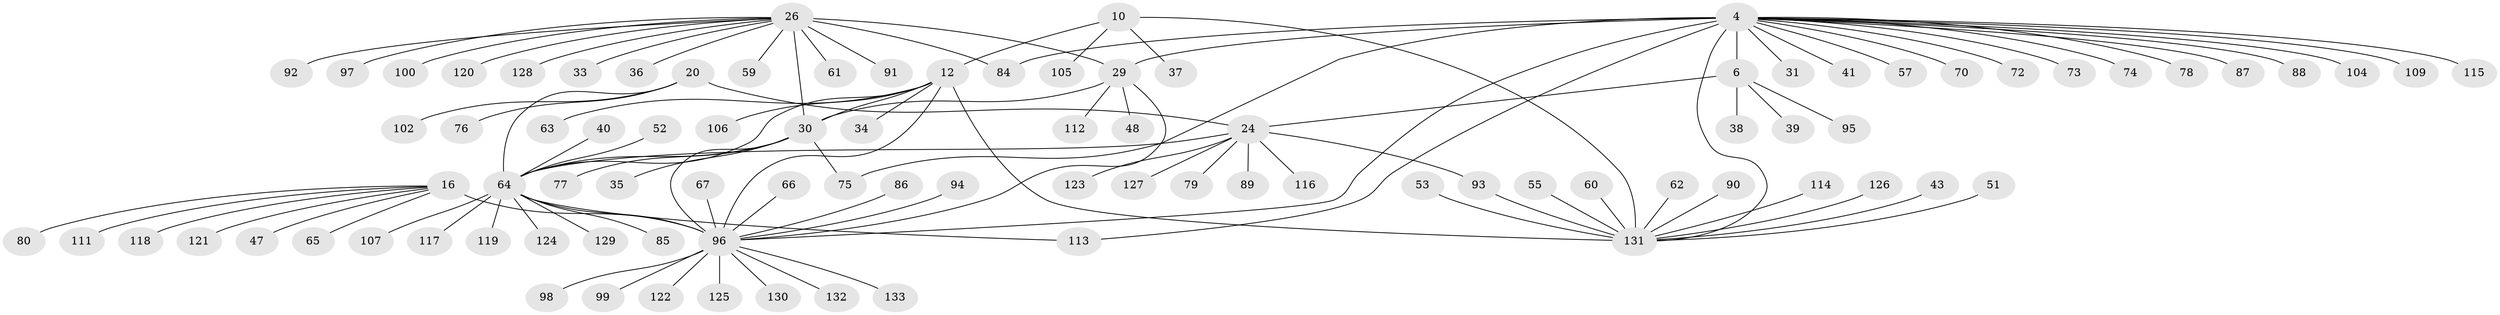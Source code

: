 // original degree distribution, {9: 0.03759398496240601, 10: 0.03759398496240601, 11: 0.03007518796992481, 7: 0.045112781954887216, 6: 0.03007518796992481, 12: 0.007518796992481203, 8: 0.03007518796992481, 13: 0.007518796992481203, 1: 0.6390977443609023, 4: 0.015037593984962405, 2: 0.11278195488721804, 3: 0.007518796992481203}
// Generated by graph-tools (version 1.1) at 2025/58/03/04/25 21:58:00]
// undirected, 93 vertices, 106 edges
graph export_dot {
graph [start="1"]
  node [color=gray90,style=filled];
  4 [super="+2+3"];
  6 [super="+5"];
  10 [super="+9"];
  12 [super="+7"];
  16 [super="+13"];
  20 [super="+19"];
  24 [super="+23"];
  26 [super="+25"];
  29 [super="+27"];
  30 [super="+28"];
  31;
  33;
  34;
  35;
  36;
  37;
  38;
  39;
  40;
  41;
  43;
  47;
  48;
  51 [super="+44"];
  52;
  53;
  55;
  57;
  59;
  60;
  61;
  62;
  63;
  64 [super="+22"];
  65;
  66;
  67;
  70;
  72;
  73;
  74;
  75;
  76;
  77;
  78;
  79;
  80;
  84;
  85 [super="+71"];
  86;
  87;
  88;
  89;
  90;
  91;
  92 [super="+82"];
  93 [super="+83"];
  94 [super="+45"];
  95;
  96 [super="+56+18+42+49+50"];
  97 [super="+81"];
  98;
  99 [super="+69"];
  100;
  102;
  104;
  105;
  106;
  107 [super="+58+101"];
  109;
  111;
  112;
  113;
  114;
  115;
  116;
  117;
  118 [super="+110"];
  119 [super="+103"];
  120;
  121;
  122;
  123 [super="+108"];
  124;
  125;
  126;
  127;
  128;
  129;
  130;
  131 [super="+11"];
  132;
  133;
  4 -- 6 [weight=8];
  4 -- 31;
  4 -- 41;
  4 -- 57;
  4 -- 109;
  4 -- 113;
  4 -- 72;
  4 -- 74;
  4 -- 115;
  4 -- 84;
  4 -- 96;
  4 -- 131;
  4 -- 70;
  4 -- 104;
  4 -- 73;
  4 -- 75;
  4 -- 78;
  4 -- 87;
  4 -- 88;
  4 -- 29;
  6 -- 39;
  6 -- 38;
  6 -- 95;
  6 -- 24;
  10 -- 12 [weight=4];
  10 -- 37;
  10 -- 105;
  10 -- 131 [weight=4];
  12 -- 106;
  12 -- 34;
  12 -- 63;
  12 -- 30;
  12 -- 64;
  12 -- 96;
  12 -- 131 [weight=4];
  16 -- 65;
  16 -- 80;
  16 -- 111;
  16 -- 47;
  16 -- 121;
  16 -- 118;
  16 -- 96 [weight=8];
  20 -- 24 [weight=4];
  20 -- 102;
  20 -- 76;
  20 -- 64 [weight=4];
  24 -- 79;
  24 -- 127;
  24 -- 116;
  24 -- 89;
  24 -- 93;
  24 -- 123;
  24 -- 64 [weight=4];
  26 -- 29 [weight=4];
  26 -- 30 [weight=4];
  26 -- 61;
  26 -- 84;
  26 -- 91;
  26 -- 100;
  26 -- 120;
  26 -- 128;
  26 -- 33;
  26 -- 36;
  26 -- 59;
  26 -- 97;
  26 -- 92;
  29 -- 30 [weight=4];
  29 -- 48;
  29 -- 112;
  29 -- 96;
  30 -- 35;
  30 -- 77;
  30 -- 75;
  30 -- 64;
  30 -- 96;
  40 -- 64;
  43 -- 131;
  51 -- 131;
  52 -- 64;
  53 -- 131;
  55 -- 131;
  60 -- 131;
  62 -- 131;
  64 -- 129;
  64 -- 85;
  64 -- 96 [weight=2];
  64 -- 107;
  64 -- 113;
  64 -- 117;
  64 -- 119;
  64 -- 124;
  66 -- 96;
  67 -- 96;
  86 -- 96;
  90 -- 131;
  93 -- 131;
  94 -- 96;
  96 -- 130;
  96 -- 133;
  96 -- 132;
  96 -- 98;
  96 -- 99;
  96 -- 122;
  96 -- 125;
  114 -- 131;
  126 -- 131;
}
